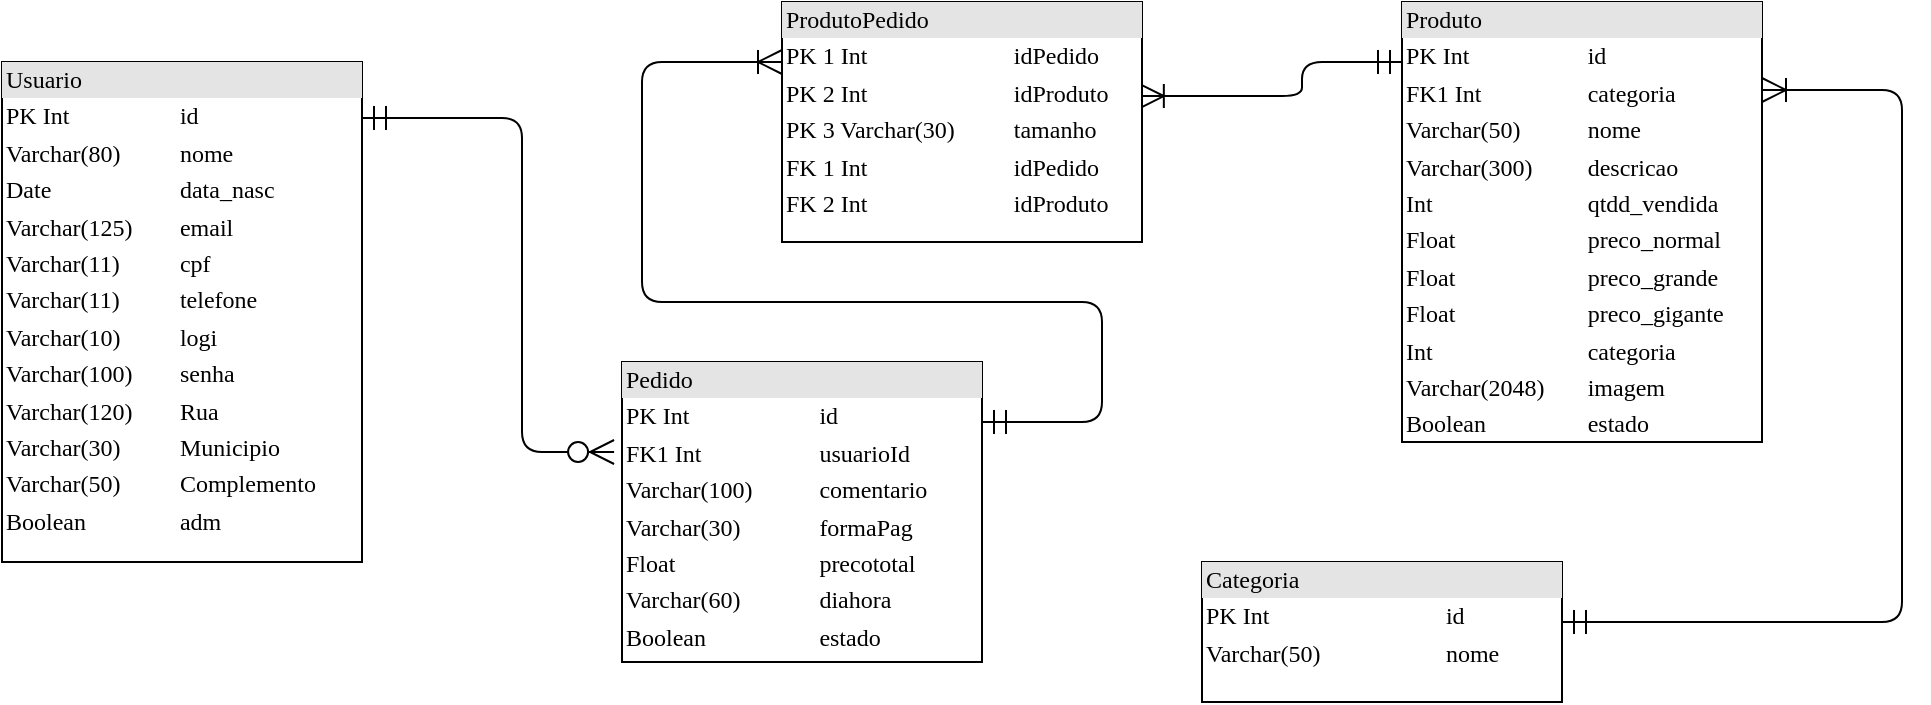 <mxfile version="12.2.6" type="github" pages="1"><diagram name="Page-1" id="2ca16b54-16f6-2749-3443-fa8db7711227"><mxGraphModel dx="1088" dy="551" grid="1" gridSize="10" guides="1" tooltips="1" connect="1" arrows="1" fold="1" page="1" pageScale="1" pageWidth="1100" pageHeight="850" background="#ffffff" math="0" shadow="0"><root><mxCell id="0"/><mxCell id="1" parent="0"/><mxCell id="2ed32ef02a7f4228-18" style="edgeStyle=orthogonalEdgeStyle;html=1;labelBackgroundColor=none;startArrow=ERmandOne;endArrow=ERzeroToMany;fontFamily=Verdana;fontSize=12;align=left;endFill=1;exitX=1;exitY=0.112;exitDx=0;exitDy=0;exitPerimeter=0;endSize=10;startSize=10;entryX=-0.022;entryY=0.3;entryDx=0;entryDy=0;entryPerimeter=0;" parent="1" source="2ed32ef02a7f4228-8" target="2ed32ef02a7f4228-6" edge="1"><mxGeometry relative="1" as="geometry"><mxPoint x="270" y="100" as="sourcePoint"/><mxPoint x="330" y="270" as="targetPoint"/><Array as="points"><mxPoint x="330" y="98"/><mxPoint x="330" y="265"/></Array></mxGeometry></mxCell><mxCell id="2ed32ef02a7f4228-19" style="edgeStyle=orthogonalEdgeStyle;html=1;labelBackgroundColor=none;startArrow=ERmandOne;endArrow=ERoneToMany;fontFamily=Verdana;fontSize=12;align=left;exitX=1;exitY=0.2;exitDx=0;exitDy=0;exitPerimeter=0;endSize=10;startSize=10;entryX=0;entryY=0.25;entryDx=0;entryDy=0;" parent="1" source="2ed32ef02a7f4228-6" target="2ed32ef02a7f4228-12" edge="1"><mxGeometry relative="1" as="geometry"><Array as="points"><mxPoint x="620" y="250"/><mxPoint x="620" y="190"/><mxPoint x="390" y="190"/><mxPoint x="390" y="70"/></Array><mxPoint x="590" y="250" as="sourcePoint"/><mxPoint x="390" y="110" as="targetPoint"/></mxGeometry></mxCell><mxCell id="2ed32ef02a7f4228-20" style="edgeStyle=orthogonalEdgeStyle;html=1;labelBackgroundColor=none;startArrow=ERmandOne;endArrow=ERoneToMany;fontFamily=Verdana;fontSize=12;align=left;endSize=10;startSize=10;" parent="1" target="2ed32ef02a7f4228-10" edge="1"><mxGeometry relative="1" as="geometry"><mxPoint x="850" y="350" as="sourcePoint"/><mxPoint x="970" y="90" as="targetPoint"/><Array as="points"><mxPoint x="1020" y="350"/><mxPoint x="1020" y="84"/></Array></mxGeometry></mxCell><mxCell id="2ed32ef02a7f4228-2" value="&lt;div style=&quot;box-sizing: border-box ; width: 100% ; background: #e4e4e4 ; padding: 2px&quot;&gt;Categoria&lt;/div&gt;&lt;table style=&quot;width: 100% ; font-size: 1em&quot; cellpadding=&quot;2&quot; cellspacing=&quot;0&quot;&gt;&lt;tbody&gt;&lt;tr&gt;&lt;td&gt;PK Int&lt;/td&gt;&lt;td&gt;id&lt;/td&gt;&lt;/tr&gt;&lt;tr&gt;&lt;td&gt;Varchar(50)&lt;/td&gt;&lt;td&gt;nome&lt;/td&gt;&lt;/tr&gt;&lt;tr&gt;&lt;td&gt;&lt;/td&gt;&lt;td&gt;&lt;/td&gt;&lt;/tr&gt;&lt;/tbody&gt;&lt;/table&gt;" style="verticalAlign=top;align=left;overflow=fill;html=1;rounded=0;shadow=0;comic=0;labelBackgroundColor=none;strokeWidth=1;fontFamily=Verdana;fontSize=12" parent="1" vertex="1"><mxGeometry x="670" y="320" width="180" height="70" as="geometry"/></mxCell><mxCell id="2ed32ef02a7f4228-6" value="&lt;div style=&quot;box-sizing: border-box ; width: 100% ; background: #e4e4e4 ; padding: 2px&quot;&gt;Pedido&lt;/div&gt;&lt;table style=&quot;width: 100% ; font-size: 1em&quot; cellpadding=&quot;2&quot; cellspacing=&quot;0&quot;&gt;&lt;tbody&gt;&lt;tr&gt;&lt;td&gt;PK Int&lt;/td&gt;&lt;td&gt;id&lt;/td&gt;&lt;/tr&gt;&lt;tr&gt;&lt;td&gt;FK1 Int&lt;/td&gt;&lt;td&gt;usuarioId&lt;/td&gt;&lt;/tr&gt;&lt;tr&gt;&lt;td&gt;Varchar(100)&lt;/td&gt;&lt;td&gt;comentario&lt;/td&gt;&lt;/tr&gt;&lt;tr&gt;&lt;td&gt;Varchar(30)&lt;br&gt;&lt;/td&gt;&lt;td&gt;formaPag&lt;br&gt;&lt;/td&gt;&lt;/tr&gt;&lt;tr&gt;&lt;td&gt;Float&lt;br&gt;&lt;/td&gt;&lt;td&gt;precototal&lt;/td&gt;&lt;/tr&gt;&lt;tr&gt;&lt;td&gt;Varchar(60)&lt;/td&gt;&lt;td&gt;diahora&lt;/td&gt;&lt;/tr&gt;&lt;tr&gt;&lt;td&gt;Boolean&lt;br&gt;&lt;/td&gt;&lt;td&gt;estado&lt;br&gt;&lt;/td&gt;&lt;/tr&gt;&lt;tr&gt;&lt;td&gt;&lt;/td&gt;&lt;td&gt;&lt;/td&gt;&lt;/tr&gt;&lt;/tbody&gt;&lt;/table&gt;" style="verticalAlign=top;align=left;overflow=fill;html=1;rounded=0;shadow=0;comic=0;labelBackgroundColor=none;strokeWidth=1;fontFamily=Verdana;fontSize=12" parent="1" vertex="1"><mxGeometry x="380" y="220" width="180" height="150" as="geometry"/></mxCell><mxCell id="2ed32ef02a7f4228-8" value="&lt;div style=&quot;box-sizing: border-box ; width: 100% ; background: #e4e4e4 ; padding: 2px&quot;&gt;Usuario&lt;/div&gt;&lt;table style=&quot;width: 100% ; font-size: 1em&quot; cellpadding=&quot;2&quot; cellspacing=&quot;0&quot;&gt;&lt;tbody&gt;&lt;tr&gt;&lt;td&gt;PK Int&lt;/td&gt;&lt;td&gt;id&lt;/td&gt;&lt;/tr&gt;&lt;tr&gt;&lt;td&gt;Varchar(80)&lt;/td&gt;&lt;td&gt;nome&lt;/td&gt;&lt;/tr&gt;&lt;tr&gt;&lt;td&gt;Date&lt;/td&gt;&lt;td&gt;data_nasc&lt;/td&gt;&lt;/tr&gt;&lt;tr&gt;&lt;td&gt;Varchar(125)&lt;br&gt;&lt;/td&gt;&lt;td&gt;email&lt;br&gt;&lt;/td&gt;&lt;/tr&gt;&lt;tr&gt;&lt;td&gt;Varchar(11)&lt;br&gt;&lt;/td&gt;&lt;td&gt;cpf&lt;/td&gt;&lt;/tr&gt;&lt;tr&gt;&lt;td&gt;Varchar(11)&lt;br&gt;&lt;/td&gt;&lt;td&gt;telefone&lt;br&gt;&lt;/td&gt;&lt;/tr&gt;&lt;tr&gt;&lt;td&gt;Varchar(10)&lt;/td&gt;&lt;td&gt;logi&lt;br&gt;&lt;/td&gt;&lt;/tr&gt;&lt;tr&gt;&lt;td&gt;Varchar(100)&lt;br&gt;&lt;/td&gt;&lt;td&gt;senha&lt;br&gt;&lt;/td&gt;&lt;/tr&gt;&lt;tr&gt;&lt;td&gt;Varchar(120)&lt;br&gt;&lt;/td&gt;&lt;td&gt;Rua&lt;br&gt;&lt;/td&gt;&lt;/tr&gt;&lt;tr&gt;&lt;td&gt;Varchar(30)&lt;br&gt;&lt;/td&gt;&lt;td&gt;Municipio&lt;br&gt;&lt;/td&gt;&lt;/tr&gt;&lt;tr&gt;&lt;td&gt;Varchar(50)&lt;br&gt;&lt;/td&gt;&lt;td&gt;Complemento&lt;/td&gt;&lt;/tr&gt;&lt;tr&gt;&lt;td&gt;Boolean&lt;/td&gt;&lt;td&gt;adm&lt;br&gt;&lt;/td&gt;&lt;/tr&gt;&lt;tr&gt;&lt;td&gt;&lt;/td&gt;&lt;td&gt;&lt;/td&gt;&lt;/tr&gt;&lt;/tbody&gt;&lt;/table&gt;" style="verticalAlign=top;align=left;overflow=fill;html=1;rounded=0;shadow=0;comic=0;labelBackgroundColor=none;strokeWidth=1;fontFamily=Verdana;fontSize=12" parent="1" vertex="1"><mxGeometry x="70" y="70" width="180" height="250" as="geometry"/></mxCell><mxCell id="2ed32ef02a7f4228-21" style="edgeStyle=orthogonalEdgeStyle;html=1;labelBackgroundColor=none;startArrow=ERmandOne;endArrow=ERoneToMany;fontFamily=Verdana;fontSize=12;align=left;endSize=10;startSize=10;entryX=0.994;entryY=0.392;entryDx=0;entryDy=0;entryPerimeter=0;" parent="1" target="2ed32ef02a7f4228-12" edge="1"><mxGeometry relative="1" as="geometry"><mxPoint x="770" y="70" as="sourcePoint"/><mxPoint x="660" y="90" as="targetPoint"/><Array as="points"><mxPoint x="720" y="70"/><mxPoint x="720" y="87"/></Array></mxGeometry></mxCell><mxCell id="2ed32ef02a7f4228-10" value="&lt;div style=&quot;box-sizing: border-box ; width: 100% ; background: #e4e4e4 ; padding: 2px&quot;&gt;Produto&lt;/div&gt;&lt;table style=&quot;width: 100% ; font-size: 1em&quot; cellpadding=&quot;2&quot; cellspacing=&quot;0&quot;&gt;&lt;tbody&gt;&lt;tr&gt;&lt;td&gt;PK Int&lt;/td&gt;&lt;td&gt;id&lt;/td&gt;&lt;/tr&gt;&lt;tr&gt;&lt;td&gt;FK1 Int&lt;/td&gt;&lt;td&gt;categoria&lt;/td&gt;&lt;/tr&gt;&lt;tr&gt;&lt;td&gt;Varchar(50)&lt;/td&gt;&lt;td&gt;nome&lt;/td&gt;&lt;/tr&gt;&lt;tr&gt;&lt;td&gt;Varchar(300)&lt;br&gt;&lt;/td&gt;&lt;td&gt;descricao&lt;br&gt;&lt;/td&gt;&lt;/tr&gt;&lt;tr&gt;&lt;td&gt;Int&lt;/td&gt;&lt;td&gt;qtdd_vendida&lt;br&gt;&lt;/td&gt;&lt;/tr&gt;&lt;tr&gt;&lt;td&gt;Float&lt;/td&gt;&lt;td&gt;preco_normal&lt;br&gt;&lt;/td&gt;&lt;/tr&gt;&lt;tr&gt;&lt;td&gt;Float&lt;br&gt;&lt;/td&gt;&lt;td&gt;preco_grande&lt;br&gt;&lt;/td&gt;&lt;/tr&gt;&lt;tr&gt;&lt;td&gt;Float&lt;br&gt;&lt;/td&gt;&lt;td&gt;preco_gigante&lt;br&gt;&lt;/td&gt;&lt;/tr&gt;&lt;tr&gt;&lt;td&gt;Int&lt;br&gt;&lt;/td&gt;&lt;td&gt;categoria&lt;br&gt;&lt;/td&gt;&lt;/tr&gt;&lt;tr&gt;&lt;td&gt;Varchar(2048)&lt;/td&gt;&lt;td&gt;imagem&lt;br&gt;&lt;/td&gt;&lt;/tr&gt;&lt;tr&gt;&lt;td&gt;Boolean&lt;/td&gt;&lt;td&gt;estado&lt;br&gt;&lt;/td&gt;&lt;/tr&gt;&lt;tr&gt;&lt;td&gt;&lt;/td&gt;&lt;td&gt;&lt;br&gt;&lt;/td&gt;&lt;/tr&gt;&lt;/tbody&gt;&lt;/table&gt;" style="verticalAlign=top;align=left;overflow=fill;html=1;rounded=0;shadow=0;comic=0;labelBackgroundColor=none;strokeWidth=1;fontFamily=Verdana;fontSize=12" parent="1" vertex="1"><mxGeometry x="770" y="40" width="180" height="220" as="geometry"/></mxCell><mxCell id="2ed32ef02a7f4228-12" value="&lt;div style=&quot;box-sizing: border-box ; width: 100% ; background: #e4e4e4 ; padding: 2px&quot;&gt;ProdutoPedido&lt;/div&gt;&lt;table style=&quot;width: 100% ; font-size: 1em&quot; cellpadding=&quot;2&quot; cellspacing=&quot;0&quot;&gt;&lt;tbody&gt;&lt;tr&gt;&lt;td&gt;PK 1 Int&lt;/td&gt;&lt;td&gt;idPedido&lt;/td&gt;&lt;/tr&gt;&lt;tr&gt;&lt;td&gt;PK 2 Int&lt;/td&gt;&lt;td&gt;idProduto&lt;/td&gt;&lt;/tr&gt;&lt;tr&gt;&lt;td&gt;PK 3 Varchar(30)&lt;/td&gt;&lt;td&gt;tamanho&lt;/td&gt;&lt;/tr&gt;&lt;tr&gt;&lt;td&gt;FK 1 Int&lt;/td&gt;&lt;td&gt;idPedido&lt;/td&gt;&lt;/tr&gt;&lt;tr&gt;&lt;td&gt;FK 2 Int&lt;/td&gt;&lt;td&gt;idProduto&lt;br&gt;&lt;/td&gt;&lt;/tr&gt;&lt;tr&gt;&lt;td&gt;&lt;/td&gt;&lt;td&gt;&lt;/td&gt;&lt;/tr&gt;&lt;/tbody&gt;&lt;/table&gt;" style="verticalAlign=top;align=left;overflow=fill;html=1;rounded=0;shadow=0;comic=0;labelBackgroundColor=none;strokeWidth=1;fontFamily=Verdana;fontSize=12" parent="1" vertex="1"><mxGeometry x="460" y="40" width="180" height="120" as="geometry"/></mxCell></root></mxGraphModel></diagram></mxfile>